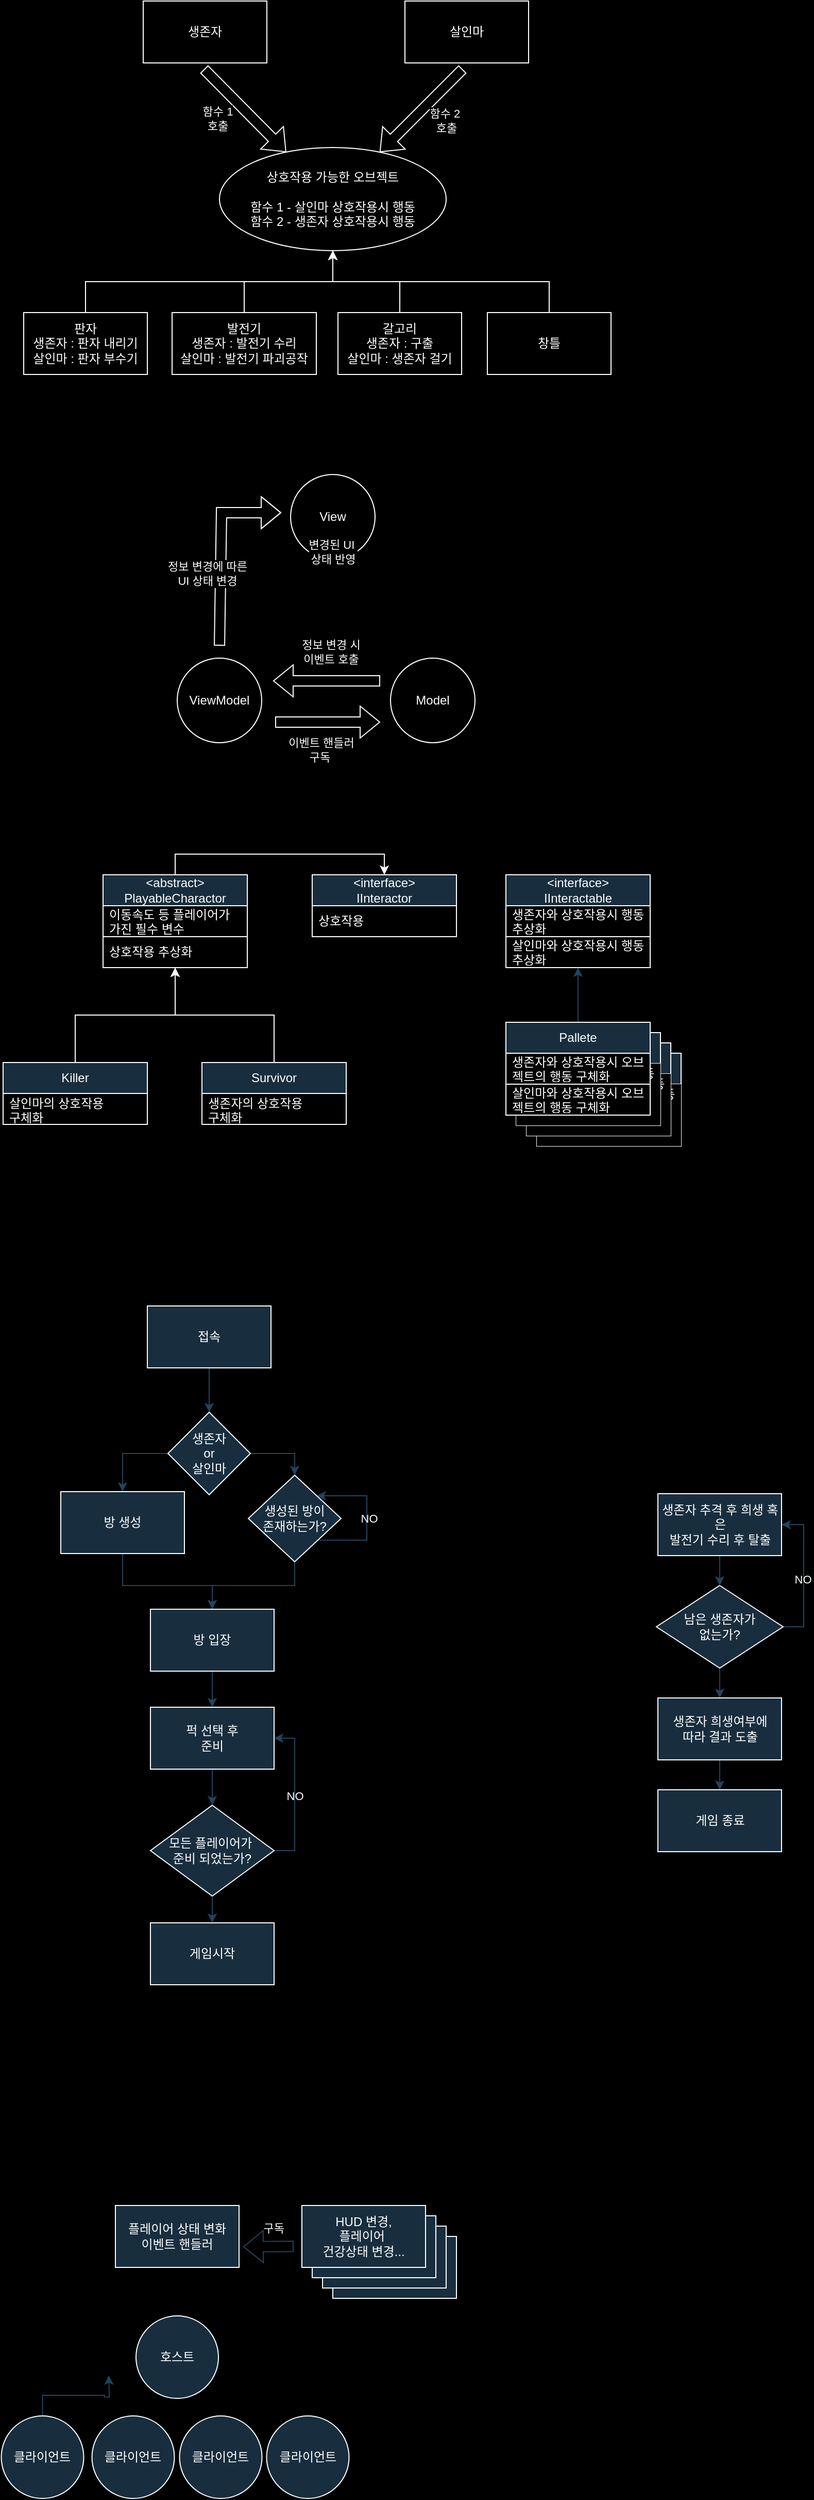 <mxfile version="24.7.6">
  <diagram name="페이지-1" id="o0APWfUMKUU7ITL8NAqE">
    <mxGraphModel dx="1247" dy="642" grid="0" gridSize="10" guides="1" tooltips="1" connect="1" arrows="1" fold="1" page="0" pageScale="1" pageWidth="827" pageHeight="1169" background="#000000" math="0" shadow="0">
      <root>
        <mxCell id="0" />
        <mxCell id="1" parent="0" />
        <mxCell id="HwlPlYfOWSaUj1gYbrh8-1" value="상호작용 가능한&amp;nbsp;&lt;span style=&quot;background-color: initial;&quot;&gt;오브젝트&lt;/span&gt;&lt;div&gt;&lt;br&gt;&lt;div&gt;함수 1 - 살인마 상호작용시 행동&lt;/div&gt;&lt;div&gt;함수 2 - 생존자 상호작용시 행동&lt;/div&gt;&lt;/div&gt;" style="ellipse;whiteSpace=wrap;html=1;labelBackgroundColor=none;fillColor=#000000;strokeColor=#FFFFFF;fontColor=#FFFFFF;" vertex="1" parent="1">
          <mxGeometry x="250" y="240" width="220" height="100" as="geometry" />
        </mxCell>
        <mxCell id="HwlPlYfOWSaUj1gYbrh8-10" style="edgeStyle=orthogonalEdgeStyle;rounded=0;orthogonalLoop=1;jettySize=auto;html=1;exitX=0.5;exitY=0;exitDx=0;exitDy=0;labelBackgroundColor=none;strokeColor=#FFFFFF;fontColor=default;" edge="1" parent="1" source="HwlPlYfOWSaUj1gYbrh8-2" target="HwlPlYfOWSaUj1gYbrh8-1">
          <mxGeometry relative="1" as="geometry" />
        </mxCell>
        <mxCell id="HwlPlYfOWSaUj1gYbrh8-2" value="판자&lt;div&gt;생존자 : 판자 내리기&lt;/div&gt;&lt;div&gt;살인마 : 판자 부수기&lt;/div&gt;" style="rounded=0;whiteSpace=wrap;html=1;labelBackgroundColor=none;fillColor=#000000;strokeColor=#FFFFFF;fontColor=#FFFFFF;" vertex="1" parent="1">
          <mxGeometry x="60" y="400" width="120" height="60" as="geometry" />
        </mxCell>
        <mxCell id="HwlPlYfOWSaUj1gYbrh8-6" style="edgeStyle=orthogonalEdgeStyle;rounded=0;orthogonalLoop=1;jettySize=auto;html=1;labelBackgroundColor=none;strokeColor=#FFFFFF;fontColor=default;" edge="1" parent="1" source="HwlPlYfOWSaUj1gYbrh8-3" target="HwlPlYfOWSaUj1gYbrh8-1">
          <mxGeometry relative="1" as="geometry" />
        </mxCell>
        <mxCell id="HwlPlYfOWSaUj1gYbrh8-3" value="발전기&lt;div&gt;생존자 : 발전기 수리&lt;/div&gt;&lt;div&gt;살인마 : 발전기 파괴공작&lt;/div&gt;" style="rounded=0;whiteSpace=wrap;html=1;labelBackgroundColor=none;fillColor=#000000;strokeColor=#FFFFFF;fontColor=#FFFFFF;" vertex="1" parent="1">
          <mxGeometry x="204" y="400" width="140" height="60" as="geometry" />
        </mxCell>
        <mxCell id="HwlPlYfOWSaUj1gYbrh8-7" style="edgeStyle=orthogonalEdgeStyle;rounded=0;orthogonalLoop=1;jettySize=auto;html=1;labelBackgroundColor=none;strokeColor=#FFFFFF;fontColor=default;" edge="1" parent="1" source="HwlPlYfOWSaUj1gYbrh8-4" target="HwlPlYfOWSaUj1gYbrh8-1">
          <mxGeometry relative="1" as="geometry" />
        </mxCell>
        <mxCell id="HwlPlYfOWSaUj1gYbrh8-4" value="갈고리&lt;div&gt;생존자 : 구출&lt;/div&gt;&lt;div&gt;살인마 : 생존자 걸기&lt;/div&gt;" style="rounded=0;whiteSpace=wrap;html=1;labelBackgroundColor=none;fillColor=#000000;strokeColor=#FFFFFF;fontColor=#FFFFFF;" vertex="1" parent="1">
          <mxGeometry x="365" y="400" width="120" height="60" as="geometry" />
        </mxCell>
        <mxCell id="HwlPlYfOWSaUj1gYbrh8-11" style="edgeStyle=orthogonalEdgeStyle;rounded=0;orthogonalLoop=1;jettySize=auto;html=1;exitX=0.5;exitY=0;exitDx=0;exitDy=0;labelBackgroundColor=none;strokeColor=#FFFFFF;fontColor=default;" edge="1" parent="1" source="HwlPlYfOWSaUj1gYbrh8-5" target="HwlPlYfOWSaUj1gYbrh8-1">
          <mxGeometry relative="1" as="geometry" />
        </mxCell>
        <mxCell id="HwlPlYfOWSaUj1gYbrh8-5" value="창틀" style="rounded=0;whiteSpace=wrap;html=1;labelBackgroundColor=none;fillColor=#000000;strokeColor=#FFFFFF;fontColor=#FFFFFF;" vertex="1" parent="1">
          <mxGeometry x="510" y="400" width="120" height="60" as="geometry" />
        </mxCell>
        <mxCell id="HwlPlYfOWSaUj1gYbrh8-13" value="생존자" style="rounded=0;whiteSpace=wrap;html=1;labelBackgroundColor=none;fillColor=#000000;strokeColor=#FFFFFF;fontColor=#FFFFFF;" vertex="1" parent="1">
          <mxGeometry x="176" y="98" width="120" height="60" as="geometry" />
        </mxCell>
        <mxCell id="HwlPlYfOWSaUj1gYbrh8-15" value="" style="shape=flexArrow;endArrow=classic;html=1;rounded=0;strokeWidth=1;endSize=6;startSize=16;sourcePerimeterSpacing=0;labelBackgroundColor=none;strokeColor=#FFFFFF;fontColor=default;" edge="1" parent="1" target="HwlPlYfOWSaUj1gYbrh8-1">
          <mxGeometry width="50" height="50" relative="1" as="geometry">
            <mxPoint x="235" y="164" as="sourcePoint" />
            <mxPoint x="359.76" y="230" as="targetPoint" />
          </mxGeometry>
        </mxCell>
        <mxCell id="HwlPlYfOWSaUj1gYbrh8-16" value="함수 1&lt;div&gt;호출&lt;/div&gt;" style="edgeLabel;html=1;align=center;verticalAlign=middle;resizable=0;points=[];labelBackgroundColor=#000000;fontColor=#FFFFFF;" vertex="1" connectable="0" parent="HwlPlYfOWSaUj1gYbrh8-15">
          <mxGeometry x="-0.367" y="4" relative="1" as="geometry">
            <mxPoint x="-15" y="25" as="offset" />
          </mxGeometry>
        </mxCell>
        <mxCell id="HwlPlYfOWSaUj1gYbrh8-18" value="살인마" style="rounded=0;whiteSpace=wrap;html=1;labelBackgroundColor=none;fillColor=#000000;strokeColor=#FFFFFF;fontColor=#FFFFFF;" vertex="1" parent="1">
          <mxGeometry x="430" y="98" width="120" height="60" as="geometry" />
        </mxCell>
        <mxCell id="HwlPlYfOWSaUj1gYbrh8-19" value="" style="shape=flexArrow;endArrow=classic;html=1;rounded=0;strokeWidth=1;endSize=6;startSize=16;sourcePerimeterSpacing=0;labelBackgroundColor=none;strokeColor=#FFFFFF;fontColor=default;" edge="1" parent="1" target="HwlPlYfOWSaUj1gYbrh8-1">
          <mxGeometry width="50" height="50" relative="1" as="geometry">
            <mxPoint x="486" y="164" as="sourcePoint" />
            <mxPoint x="362" y="229" as="targetPoint" />
          </mxGeometry>
        </mxCell>
        <mxCell id="HwlPlYfOWSaUj1gYbrh8-20" value="함수 2&amp;nbsp;&lt;div&gt;호출&lt;/div&gt;" style="edgeLabel;html=1;align=center;verticalAlign=middle;resizable=0;points=[];labelBackgroundColor=#000000;fontColor=#FFFFFF;" vertex="1" connectable="0" parent="HwlPlYfOWSaUj1gYbrh8-19">
          <mxGeometry x="-0.367" y="4" relative="1" as="geometry">
            <mxPoint x="6" y="21" as="offset" />
          </mxGeometry>
        </mxCell>
        <mxCell id="HwlPlYfOWSaUj1gYbrh8-21" value="Model" style="ellipse;whiteSpace=wrap;html=1;aspect=fixed;strokeColor=#FFFFFF;fontColor=#FFFFFF;fillColor=#000000;" vertex="1" parent="1">
          <mxGeometry x="416" y="735" width="82" height="82" as="geometry" />
        </mxCell>
        <mxCell id="HwlPlYfOWSaUj1gYbrh8-22" value="View" style="ellipse;whiteSpace=wrap;html=1;aspect=fixed;strokeColor=#FFFFFF;fontColor=#FFFFFF;fillColor=#000000;" vertex="1" parent="1">
          <mxGeometry x="319" y="557" width="82" height="82" as="geometry" />
        </mxCell>
        <mxCell id="HwlPlYfOWSaUj1gYbrh8-27" value="" style="shape=flexArrow;endArrow=classic;html=1;rounded=0;strokeColor=#FFFFFF;strokeWidth=1;fontSize=16;spacing=11;spacingRight=5;" edge="1" parent="1">
          <mxGeometry width="50" height="50" relative="1" as="geometry">
            <mxPoint x="250" y="723" as="sourcePoint" />
            <mxPoint x="310" y="594" as="targetPoint" />
            <Array as="points">
              <mxPoint x="252" y="594" />
            </Array>
          </mxGeometry>
        </mxCell>
        <mxCell id="HwlPlYfOWSaUj1gYbrh8-29" value="정보 변경 시&lt;div&gt;이벤트 호출&lt;/div&gt;" style="edgeLabel;html=1;align=center;verticalAlign=middle;resizable=0;points=[];labelBackgroundColor=#000000;fontColor=#FFFFFF;" vertex="1" connectable="0" parent="1">
          <mxGeometry x="386.003" y="611.004" as="geometry">
            <mxPoint x="-28" y="118" as="offset" />
          </mxGeometry>
        </mxCell>
        <mxCell id="HwlPlYfOWSaUj1gYbrh8-26" value="&lt;div&gt;&amp;nbsp;이벤트 핸들러&lt;div&gt;구독&lt;/div&gt;&lt;/div&gt;" style="edgeLabel;html=1;align=center;verticalAlign=middle;resizable=0;points=[];labelBackgroundColor=#000000;fontColor=#FFFFFF;" vertex="1" connectable="0" parent="1">
          <mxGeometry x="375.003" y="706.004" as="geometry">
            <mxPoint x="-28" y="118" as="offset" />
          </mxGeometry>
        </mxCell>
        <mxCell id="HwlPlYfOWSaUj1gYbrh8-31" value="정보 변경에 따른&lt;div&gt;UI 상태 변경&lt;/div&gt;" style="edgeLabel;html=1;align=center;verticalAlign=middle;resizable=0;points=[];labelBackgroundColor=#000000;fontColor=#FFFFFF;" vertex="1" connectable="0" parent="1">
          <mxGeometry x="266.003" y="535.004" as="geometry">
            <mxPoint x="-28" y="118" as="offset" />
          </mxGeometry>
        </mxCell>
        <mxCell id="HwlPlYfOWSaUj1gYbrh8-32" value="변경된 UI&amp;nbsp;&lt;div&gt;상태 반영&lt;/div&gt;" style="edgeLabel;html=1;align=center;verticalAlign=middle;resizable=0;points=[];labelBackgroundColor=#000000;fontColor=#FFFFFF;" vertex="1" connectable="0" parent="1">
          <mxGeometry x="388.003" y="514.004" as="geometry">
            <mxPoint x="-28" y="118" as="offset" />
          </mxGeometry>
        </mxCell>
        <mxCell id="HwlPlYfOWSaUj1gYbrh8-33" value="" style="shape=flexArrow;endArrow=classic;html=1;rounded=0;strokeColor=#FFFFFF;" edge="1" parent="1">
          <mxGeometry width="50" height="50" relative="1" as="geometry">
            <mxPoint x="406" y="757" as="sourcePoint" />
            <mxPoint x="302" y="757" as="targetPoint" />
          </mxGeometry>
        </mxCell>
        <mxCell id="HwlPlYfOWSaUj1gYbrh8-23" value="ViewModel" style="ellipse;whiteSpace=wrap;html=1;aspect=fixed;strokeColor=#FFFFFF;fontColor=#FFFFFF;fillColor=#000000;" vertex="1" parent="1">
          <mxGeometry x="209" y="735" width="82" height="82" as="geometry" />
        </mxCell>
        <mxCell id="HwlPlYfOWSaUj1gYbrh8-35" value="" style="shape=flexArrow;endArrow=classic;html=1;rounded=0;strokeColor=#FFFFFF;" edge="1" parent="1">
          <mxGeometry width="50" height="50" relative="1" as="geometry">
            <mxPoint x="304" y="797" as="sourcePoint" />
            <mxPoint x="406" y="797" as="targetPoint" />
          </mxGeometry>
        </mxCell>
        <mxCell id="HwlPlYfOWSaUj1gYbrh8-36" value="&amp;lt;interface&amp;gt;&lt;div&gt;IInteractor&lt;/div&gt;" style="swimlane;fontStyle=0;childLayout=stackLayout;horizontal=1;startSize=30;horizontalStack=0;resizeParent=1;resizeParentMax=0;resizeLast=0;collapsible=1;marginBottom=0;whiteSpace=wrap;html=1;strokeColor=#FFFFFF;fontColor=#FFFFFF;fillColor=#182E3E;" vertex="1" parent="1">
          <mxGeometry x="340" y="945" width="140" height="60" as="geometry" />
        </mxCell>
        <mxCell id="HwlPlYfOWSaUj1gYbrh8-37" value="상호작용" style="text;strokeColor=none;fillColor=none;align=left;verticalAlign=middle;spacingLeft=4;spacingRight=4;overflow=hidden;points=[[0,0.5],[1,0.5]];portConstraint=eastwest;rotatable=0;whiteSpace=wrap;html=1;fontColor=#FFFFFF;" vertex="1" parent="HwlPlYfOWSaUj1gYbrh8-36">
          <mxGeometry y="30" width="140" height="30" as="geometry" />
        </mxCell>
        <mxCell id="HwlPlYfOWSaUj1gYbrh8-54" style="edgeStyle=orthogonalEdgeStyle;rounded=0;orthogonalLoop=1;jettySize=auto;html=1;exitX=0.5;exitY=0;exitDx=0;exitDy=0;entryX=0.5;entryY=0;entryDx=0;entryDy=0;strokeColor=#FFFFFF;" edge="1" parent="1" source="HwlPlYfOWSaUj1gYbrh8-40" target="HwlPlYfOWSaUj1gYbrh8-36">
          <mxGeometry relative="1" as="geometry" />
        </mxCell>
        <mxCell id="HwlPlYfOWSaUj1gYbrh8-40" value="&amp;lt;abstract&amp;gt;&lt;div&gt;PlayableCharactor&lt;/div&gt;" style="swimlane;fontStyle=0;childLayout=stackLayout;horizontal=1;startSize=30;horizontalStack=0;resizeParent=1;resizeParentMax=0;resizeLast=0;collapsible=1;marginBottom=0;whiteSpace=wrap;html=1;strokeColor=#FFFFFF;fontColor=#FFFFFF;fillColor=#182E3E;" vertex="1" parent="1">
          <mxGeometry x="137" y="945" width="140" height="90" as="geometry" />
        </mxCell>
        <mxCell id="HwlPlYfOWSaUj1gYbrh8-41" value="이동속도 등 플레이어가 가진 필수 변수" style="text;strokeColor=#FFFFFF;fillColor=none;align=left;verticalAlign=bottom;spacingLeft=4;spacingRight=4;overflow=hidden;points=[[0,0.5],[1,0.5]];portConstraint=eastwest;rotatable=0;whiteSpace=wrap;html=1;fontColor=#FFFFFF;" vertex="1" parent="HwlPlYfOWSaUj1gYbrh8-40">
          <mxGeometry y="30" width="140" height="30" as="geometry" />
        </mxCell>
        <mxCell id="HwlPlYfOWSaUj1gYbrh8-52" value="상호작용 추상화" style="text;strokeColor=none;fillColor=none;align=left;verticalAlign=middle;spacingLeft=4;spacingRight=4;overflow=hidden;points=[[0,0.5],[1,0.5]];portConstraint=eastwest;rotatable=0;whiteSpace=wrap;html=1;fontColor=#FFFFFF;" vertex="1" parent="HwlPlYfOWSaUj1gYbrh8-40">
          <mxGeometry y="60" width="140" height="30" as="geometry" />
        </mxCell>
        <mxCell id="HwlPlYfOWSaUj1gYbrh8-56" style="edgeStyle=orthogonalEdgeStyle;rounded=0;orthogonalLoop=1;jettySize=auto;html=1;strokeColor=#FFFFFF;" edge="1" parent="1" source="HwlPlYfOWSaUj1gYbrh8-44" target="HwlPlYfOWSaUj1gYbrh8-40">
          <mxGeometry relative="1" as="geometry" />
        </mxCell>
        <mxCell id="HwlPlYfOWSaUj1gYbrh8-44" value="Killer" style="swimlane;fontStyle=0;childLayout=stackLayout;horizontal=1;startSize=30;horizontalStack=0;resizeParent=1;resizeParentMax=0;resizeLast=0;collapsible=1;marginBottom=0;whiteSpace=wrap;html=1;strokeColor=#FFFFFF;fontColor=#FFFFFF;fillColor=#182E3E;" vertex="1" parent="1">
          <mxGeometry x="40" y="1127" width="140" height="60" as="geometry" />
        </mxCell>
        <mxCell id="HwlPlYfOWSaUj1gYbrh8-45" value="살인마의 상호작용&amp;nbsp;&lt;div&gt;구체화&lt;/div&gt;" style="text;strokeColor=none;fillColor=none;align=left;verticalAlign=middle;spacingLeft=4;spacingRight=4;overflow=hidden;points=[[0,0.5],[1,0.5]];portConstraint=eastwest;rotatable=0;whiteSpace=wrap;html=1;fontColor=#FFFFFF;" vertex="1" parent="HwlPlYfOWSaUj1gYbrh8-44">
          <mxGeometry y="30" width="140" height="30" as="geometry" />
        </mxCell>
        <mxCell id="HwlPlYfOWSaUj1gYbrh8-57" style="edgeStyle=orthogonalEdgeStyle;rounded=0;orthogonalLoop=1;jettySize=auto;html=1;strokeColor=#FFFFFF;" edge="1" parent="1" source="HwlPlYfOWSaUj1gYbrh8-48" target="HwlPlYfOWSaUj1gYbrh8-40">
          <mxGeometry relative="1" as="geometry" />
        </mxCell>
        <mxCell id="HwlPlYfOWSaUj1gYbrh8-48" value="Survivor" style="swimlane;fontStyle=0;childLayout=stackLayout;horizontal=1;startSize=30;horizontalStack=0;resizeParent=1;resizeParentMax=0;resizeLast=0;collapsible=1;marginBottom=0;whiteSpace=wrap;html=1;strokeColor=#FFFFFF;fontColor=#FFFFFF;fillColor=#182E3E;" vertex="1" parent="1">
          <mxGeometry x="233" y="1127" width="140" height="60" as="geometry" />
        </mxCell>
        <mxCell id="HwlPlYfOWSaUj1gYbrh8-49" value="생존자의 상호작용&lt;div&gt;구체화&lt;/div&gt;" style="text;strokeColor=none;fillColor=none;align=left;verticalAlign=middle;spacingLeft=4;spacingRight=4;overflow=hidden;points=[[0,0.5],[1,0.5]];portConstraint=eastwest;rotatable=0;whiteSpace=wrap;html=1;fontColor=#FFFFFF;" vertex="1" parent="HwlPlYfOWSaUj1gYbrh8-48">
          <mxGeometry y="30" width="140" height="30" as="geometry" />
        </mxCell>
        <mxCell id="HwlPlYfOWSaUj1gYbrh8-58" value="&amp;lt;interface&amp;gt;&lt;div&gt;IInteractable&lt;/div&gt;" style="swimlane;fontStyle=0;childLayout=stackLayout;horizontal=1;startSize=30;horizontalStack=0;resizeParent=1;resizeParentMax=0;resizeLast=0;collapsible=1;marginBottom=0;whiteSpace=wrap;html=1;strokeColor=#FFFFFF;fontColor=#FFFFFF;fillColor=#182E3E;" vertex="1" parent="1">
          <mxGeometry x="528" y="945" width="140" height="90" as="geometry" />
        </mxCell>
        <mxCell id="HwlPlYfOWSaUj1gYbrh8-59" value="생존자와 상호작용시 행동 추상화" style="text;strokeColor=#FFFFFF;fillColor=none;align=left;verticalAlign=bottom;spacingLeft=4;spacingRight=4;overflow=hidden;points=[[0,0.5],[1,0.5]];portConstraint=eastwest;rotatable=0;whiteSpace=wrap;html=1;fontColor=#FFFFFF;" vertex="1" parent="HwlPlYfOWSaUj1gYbrh8-58">
          <mxGeometry y="30" width="140" height="30" as="geometry" />
        </mxCell>
        <mxCell id="HwlPlYfOWSaUj1gYbrh8-61" value="살인마와 상호작용시 행동 추상화" style="text;strokeColor=#FFFFFF;fillColor=none;align=left;verticalAlign=bottom;spacingLeft=4;spacingRight=4;overflow=hidden;points=[[0,0.5],[1,0.5]];portConstraint=eastwest;rotatable=0;whiteSpace=wrap;html=1;fontColor=#FFFFFF;" vertex="1" parent="HwlPlYfOWSaUj1gYbrh8-58">
          <mxGeometry y="60" width="140" height="30" as="geometry" />
        </mxCell>
        <mxCell id="HwlPlYfOWSaUj1gYbrh8-65" style="edgeStyle=orthogonalEdgeStyle;rounded=0;orthogonalLoop=1;jettySize=auto;html=1;strokeColor=#23445D;" edge="1" parent="1" source="HwlPlYfOWSaUj1gYbrh8-62" target="HwlPlYfOWSaUj1gYbrh8-58">
          <mxGeometry relative="1" as="geometry" />
        </mxCell>
        <mxCell id="HwlPlYfOWSaUj1gYbrh8-87" value="Pallete" style="swimlane;fontStyle=0;childLayout=stackLayout;horizontal=1;startSize=30;horizontalStack=0;resizeParent=1;resizeParentMax=0;resizeLast=0;collapsible=1;marginBottom=0;whiteSpace=wrap;html=1;strokeColor=#FFFFFF;fontColor=#FFFFFF;fillColor=#182E3E;" vertex="1" parent="1">
          <mxGeometry x="558" y="1118" width="140" height="90" as="geometry" />
        </mxCell>
        <mxCell id="HwlPlYfOWSaUj1gYbrh8-88" value="생존자와 상호작용시 행동 구체화" style="text;strokeColor=none;fillColor=#000000;align=left;verticalAlign=middle;spacingLeft=4;spacingRight=4;overflow=hidden;points=[[0,0.5],[1,0.5]];portConstraint=eastwest;rotatable=0;whiteSpace=wrap;html=1;fontColor=#FFFFFF;" vertex="1" parent="HwlPlYfOWSaUj1gYbrh8-87">
          <mxGeometry y="30" width="140" height="30" as="geometry" />
        </mxCell>
        <mxCell id="HwlPlYfOWSaUj1gYbrh8-89" value="" style="text;strokeColor=none;fillColor=#000000;align=left;verticalAlign=middle;spacingLeft=4;spacingRight=4;overflow=hidden;points=[[0,0.5],[1,0.5]];portConstraint=eastwest;rotatable=0;whiteSpace=wrap;html=1;fontColor=#FFFFFF;" vertex="1" parent="HwlPlYfOWSaUj1gYbrh8-87">
          <mxGeometry y="60" width="140" height="30" as="geometry" />
        </mxCell>
        <mxCell id="HwlPlYfOWSaUj1gYbrh8-84" value="Pallete" style="swimlane;fontStyle=0;childLayout=stackLayout;horizontal=1;startSize=30;horizontalStack=0;resizeParent=1;resizeParentMax=0;resizeLast=0;collapsible=1;marginBottom=0;whiteSpace=wrap;html=1;strokeColor=#FFFFFF;fontColor=#FFFFFF;fillColor=#182E3E;" vertex="1" parent="1">
          <mxGeometry x="548" y="1108" width="140" height="90" as="geometry" />
        </mxCell>
        <mxCell id="HwlPlYfOWSaUj1gYbrh8-85" value="생존자와 상호작용시 행동 구체화" style="text;strokeColor=none;fillColor=#000000;align=left;verticalAlign=middle;spacingLeft=4;spacingRight=4;overflow=hidden;points=[[0,0.5],[1,0.5]];portConstraint=eastwest;rotatable=0;whiteSpace=wrap;html=1;fontColor=#FFFFFF;" vertex="1" parent="HwlPlYfOWSaUj1gYbrh8-84">
          <mxGeometry y="30" width="140" height="30" as="geometry" />
        </mxCell>
        <mxCell id="HwlPlYfOWSaUj1gYbrh8-86" value="" style="text;strokeColor=none;fillColor=#000000;align=left;verticalAlign=middle;spacingLeft=4;spacingRight=4;overflow=hidden;points=[[0,0.5],[1,0.5]];portConstraint=eastwest;rotatable=0;whiteSpace=wrap;html=1;fontColor=#FFFFFF;" vertex="1" parent="HwlPlYfOWSaUj1gYbrh8-84">
          <mxGeometry y="60" width="140" height="30" as="geometry" />
        </mxCell>
        <mxCell id="HwlPlYfOWSaUj1gYbrh8-81" value="Pallete" style="swimlane;fontStyle=0;childLayout=stackLayout;horizontal=1;startSize=30;horizontalStack=0;resizeParent=1;resizeParentMax=0;resizeLast=0;collapsible=1;marginBottom=0;whiteSpace=wrap;html=1;strokeColor=#FFFFFF;fontColor=#FFFFFF;fillColor=#182E3E;" vertex="1" parent="1">
          <mxGeometry x="538" y="1098" width="140" height="90" as="geometry" />
        </mxCell>
        <mxCell id="HwlPlYfOWSaUj1gYbrh8-82" value="생존자와 상호작용시 행동 구체화" style="text;strokeColor=none;fillColor=#000000;align=left;verticalAlign=middle;spacingLeft=4;spacingRight=4;overflow=hidden;points=[[0,0.5],[1,0.5]];portConstraint=eastwest;rotatable=0;whiteSpace=wrap;html=1;fontColor=#FFFFFF;" vertex="1" parent="HwlPlYfOWSaUj1gYbrh8-81">
          <mxGeometry y="30" width="140" height="30" as="geometry" />
        </mxCell>
        <mxCell id="HwlPlYfOWSaUj1gYbrh8-83" value="" style="text;strokeColor=none;fillColor=#000000;align=left;verticalAlign=middle;spacingLeft=4;spacingRight=4;overflow=hidden;points=[[0,0.5],[1,0.5]];portConstraint=eastwest;rotatable=0;whiteSpace=wrap;html=1;fontColor=#FFFFFF;" vertex="1" parent="HwlPlYfOWSaUj1gYbrh8-81">
          <mxGeometry y="60" width="140" height="30" as="geometry" />
        </mxCell>
        <mxCell id="HwlPlYfOWSaUj1gYbrh8-62" value="Pallete" style="swimlane;fontStyle=0;childLayout=stackLayout;horizontal=1;startSize=30;horizontalStack=0;resizeParent=1;resizeParentMax=0;resizeLast=0;collapsible=1;marginBottom=0;whiteSpace=wrap;html=1;strokeColor=#FFFFFF;fontColor=#FFFFFF;fillColor=#182E3E;" vertex="1" parent="1">
          <mxGeometry x="528" y="1088" width="140" height="90" as="geometry" />
        </mxCell>
        <mxCell id="HwlPlYfOWSaUj1gYbrh8-63" value="생존자와 상호작용시 오브젝트의 행동 구체화" style="text;strokeColor=#FFFFFF;fillColor=#000000;align=left;verticalAlign=bottom;spacingLeft=4;spacingRight=4;overflow=hidden;points=[[0,0.5],[1,0.5]];portConstraint=eastwest;rotatable=0;whiteSpace=wrap;html=1;fontColor=#FFFFFF;" vertex="1" parent="HwlPlYfOWSaUj1gYbrh8-62">
          <mxGeometry y="30" width="140" height="30" as="geometry" />
        </mxCell>
        <mxCell id="HwlPlYfOWSaUj1gYbrh8-64" value="살인마와 상호작용시 오브젝트의 행동 구체화" style="text;strokeColor=#FFFFFF;fillColor=#000000;align=left;verticalAlign=bottom;spacingLeft=4;spacingRight=4;overflow=hidden;points=[[0,0.5],[1,0.5]];portConstraint=eastwest;rotatable=0;whiteSpace=wrap;html=1;fontColor=#FFFFFF;" vertex="1" parent="HwlPlYfOWSaUj1gYbrh8-62">
          <mxGeometry y="60" width="140" height="30" as="geometry" />
        </mxCell>
        <mxCell id="HwlPlYfOWSaUj1gYbrh8-92" style="edgeStyle=orthogonalEdgeStyle;rounded=0;orthogonalLoop=1;jettySize=auto;html=1;strokeColor=#23445D;" edge="1" parent="1" source="HwlPlYfOWSaUj1gYbrh8-90" target="HwlPlYfOWSaUj1gYbrh8-91">
          <mxGeometry relative="1" as="geometry" />
        </mxCell>
        <mxCell id="HwlPlYfOWSaUj1gYbrh8-90" value="접속" style="rounded=0;whiteSpace=wrap;html=1;strokeColor=#FFFFFF;fontColor=#FFFFFF;fillColor=#182E3E;" vertex="1" parent="1">
          <mxGeometry x="180" y="1363" width="120" height="60" as="geometry" />
        </mxCell>
        <mxCell id="HwlPlYfOWSaUj1gYbrh8-96" style="edgeStyle=orthogonalEdgeStyle;rounded=0;orthogonalLoop=1;jettySize=auto;html=1;exitX=1;exitY=0.5;exitDx=0;exitDy=0;strokeColor=#23445D;" edge="1" parent="1" source="HwlPlYfOWSaUj1gYbrh8-91" target="HwlPlYfOWSaUj1gYbrh8-94">
          <mxGeometry relative="1" as="geometry" />
        </mxCell>
        <mxCell id="HwlPlYfOWSaUj1gYbrh8-121" style="edgeStyle=orthogonalEdgeStyle;rounded=0;orthogonalLoop=1;jettySize=auto;html=1;exitX=0;exitY=0.5;exitDx=0;exitDy=0;strokeColor=#23445D;" edge="1" parent="1" source="HwlPlYfOWSaUj1gYbrh8-91" target="HwlPlYfOWSaUj1gYbrh8-100">
          <mxGeometry relative="1" as="geometry" />
        </mxCell>
        <mxCell id="HwlPlYfOWSaUj1gYbrh8-91" value="생존자&lt;div&gt;or&lt;/div&gt;&lt;div&gt;살인마&lt;/div&gt;" style="rhombus;whiteSpace=wrap;html=1;strokeColor=#FFFFFF;fontColor=#FFFFFF;fillColor=#182E3E;" vertex="1" parent="1">
          <mxGeometry x="200" y="1466" width="80" height="80" as="geometry" />
        </mxCell>
        <mxCell id="HwlPlYfOWSaUj1gYbrh8-105" style="edgeStyle=orthogonalEdgeStyle;rounded=0;orthogonalLoop=1;jettySize=auto;html=1;strokeColor=#23445D;" edge="1" parent="1" source="HwlPlYfOWSaUj1gYbrh8-94" target="HwlPlYfOWSaUj1gYbrh8-102">
          <mxGeometry relative="1" as="geometry" />
        </mxCell>
        <mxCell id="HwlPlYfOWSaUj1gYbrh8-107" style="edgeStyle=orthogonalEdgeStyle;rounded=0;orthogonalLoop=1;jettySize=auto;html=1;exitX=1;exitY=1;exitDx=0;exitDy=0;strokeColor=#23445D;" edge="1" parent="1" source="HwlPlYfOWSaUj1gYbrh8-94" target="HwlPlYfOWSaUj1gYbrh8-94">
          <mxGeometry relative="1" as="geometry">
            <mxPoint x="375" y="1547" as="targetPoint" />
            <Array as="points">
              <mxPoint x="393" y="1590" />
              <mxPoint x="393" y="1547" />
            </Array>
          </mxGeometry>
        </mxCell>
        <mxCell id="HwlPlYfOWSaUj1gYbrh8-108" value="NO" style="edgeLabel;html=1;align=center;verticalAlign=middle;resizable=0;points=[];strokeColor=#FFFFFF;fontColor=#FFFFFF;fillColor=#182E3E;labelBackgroundColor=none;" vertex="1" connectable="0" parent="HwlPlYfOWSaUj1gYbrh8-107">
          <mxGeometry x="0.077" relative="1" as="geometry">
            <mxPoint x="2" y="6" as="offset" />
          </mxGeometry>
        </mxCell>
        <mxCell id="HwlPlYfOWSaUj1gYbrh8-94" value="생성된 방이&lt;div&gt;존재하는가?&lt;/div&gt;" style="rhombus;whiteSpace=wrap;html=1;strokeColor=#FFFFFF;fontColor=#FFFFFF;fillColor=#182E3E;" vertex="1" parent="1">
          <mxGeometry x="278" y="1527" width="90" height="84" as="geometry" />
        </mxCell>
        <mxCell id="HwlPlYfOWSaUj1gYbrh8-106" style="edgeStyle=orthogonalEdgeStyle;rounded=0;orthogonalLoop=1;jettySize=auto;html=1;strokeColor=#23445D;" edge="1" parent="1" source="HwlPlYfOWSaUj1gYbrh8-100" target="HwlPlYfOWSaUj1gYbrh8-102">
          <mxGeometry relative="1" as="geometry">
            <Array as="points">
              <mxPoint x="156" y="1634" />
              <mxPoint x="243" y="1634" />
            </Array>
          </mxGeometry>
        </mxCell>
        <mxCell id="HwlPlYfOWSaUj1gYbrh8-100" value="방 생성" style="rounded=0;whiteSpace=wrap;html=1;strokeColor=#FFFFFF;fontColor=#FFFFFF;fillColor=#182E3E;" vertex="1" parent="1">
          <mxGeometry x="96" y="1543" width="120" height="60" as="geometry" />
        </mxCell>
        <mxCell id="HwlPlYfOWSaUj1gYbrh8-112" style="edgeStyle=orthogonalEdgeStyle;rounded=0;orthogonalLoop=1;jettySize=auto;html=1;strokeColor=#23445D;" edge="1" parent="1" source="HwlPlYfOWSaUj1gYbrh8-102" target="HwlPlYfOWSaUj1gYbrh8-110">
          <mxGeometry relative="1" as="geometry" />
        </mxCell>
        <mxCell id="HwlPlYfOWSaUj1gYbrh8-102" value="방 입장" style="rounded=0;whiteSpace=wrap;html=1;strokeColor=#FFFFFF;fontColor=#FFFFFF;fillColor=#182E3E;" vertex="1" parent="1">
          <mxGeometry x="183" y="1657" width="120" height="60" as="geometry" />
        </mxCell>
        <mxCell id="HwlPlYfOWSaUj1gYbrh8-113" style="edgeStyle=orthogonalEdgeStyle;rounded=0;orthogonalLoop=1;jettySize=auto;html=1;strokeColor=#23445D;" edge="1" parent="1" source="HwlPlYfOWSaUj1gYbrh8-110" target="HwlPlYfOWSaUj1gYbrh8-111">
          <mxGeometry relative="1" as="geometry" />
        </mxCell>
        <mxCell id="HwlPlYfOWSaUj1gYbrh8-110" value="퍽 선택 후&lt;div&gt;준비&lt;/div&gt;" style="rounded=0;whiteSpace=wrap;html=1;strokeColor=#FFFFFF;fontColor=#FFFFFF;fillColor=#182E3E;" vertex="1" parent="1">
          <mxGeometry x="183" y="1752" width="120" height="60" as="geometry" />
        </mxCell>
        <mxCell id="HwlPlYfOWSaUj1gYbrh8-116" style="edgeStyle=orthogonalEdgeStyle;rounded=0;orthogonalLoop=1;jettySize=auto;html=1;exitX=1;exitY=0.5;exitDx=0;exitDy=0;entryX=1;entryY=0.5;entryDx=0;entryDy=0;strokeColor=#23445D;" edge="1" parent="1" source="HwlPlYfOWSaUj1gYbrh8-111" target="HwlPlYfOWSaUj1gYbrh8-110">
          <mxGeometry relative="1" as="geometry" />
        </mxCell>
        <mxCell id="HwlPlYfOWSaUj1gYbrh8-117" value="" style="edgeLabel;html=1;align=center;verticalAlign=middle;resizable=0;points=[];strokeColor=#FFFFFF;fontColor=#FFFFFF;fillColor=#182E3E;" vertex="1" connectable="0" parent="HwlPlYfOWSaUj1gYbrh8-116">
          <mxGeometry x="-0.172" relative="1" as="geometry">
            <mxPoint as="offset" />
          </mxGeometry>
        </mxCell>
        <mxCell id="HwlPlYfOWSaUj1gYbrh8-120" style="edgeStyle=orthogonalEdgeStyle;rounded=0;orthogonalLoop=1;jettySize=auto;html=1;strokeColor=#23445D;" edge="1" parent="1" source="HwlPlYfOWSaUj1gYbrh8-111" target="HwlPlYfOWSaUj1gYbrh8-119">
          <mxGeometry relative="1" as="geometry" />
        </mxCell>
        <mxCell id="HwlPlYfOWSaUj1gYbrh8-111" value="모든 플레이어가&amp;nbsp;&lt;div&gt;준비 되었는가?&lt;/div&gt;" style="rhombus;whiteSpace=wrap;html=1;strokeColor=#FFFFFF;fontColor=#FFFFFF;fillColor=#182E3E;" vertex="1" parent="1">
          <mxGeometry x="183" y="1847" width="120" height="88" as="geometry" />
        </mxCell>
        <mxCell id="HwlPlYfOWSaUj1gYbrh8-118" value="NO" style="edgeLabel;html=1;align=center;verticalAlign=middle;resizable=0;points=[];strokeColor=#FFFFFF;fontColor=#FFFFFF;fillColor=#182E3E;labelBackgroundColor=none;" vertex="1" connectable="0" parent="1">
          <mxGeometry x="363" y="1655.997" as="geometry">
            <mxPoint x="-40" y="182" as="offset" />
          </mxGeometry>
        </mxCell>
        <mxCell id="HwlPlYfOWSaUj1gYbrh8-119" value="게임시작" style="rounded=0;whiteSpace=wrap;html=1;strokeColor=#FFFFFF;fontColor=#FFFFFF;fillColor=#182E3E;" vertex="1" parent="1">
          <mxGeometry x="183" y="1961" width="120" height="60" as="geometry" />
        </mxCell>
        <mxCell id="HwlPlYfOWSaUj1gYbrh8-129" style="edgeStyle=orthogonalEdgeStyle;rounded=0;orthogonalLoop=1;jettySize=auto;html=1;exitX=1;exitY=0.5;exitDx=0;exitDy=0;entryX=1;entryY=0.5;entryDx=0;entryDy=0;strokeColor=#23445D;" edge="1" parent="1" source="HwlPlYfOWSaUj1gYbrh8-122" target="HwlPlYfOWSaUj1gYbrh8-123">
          <mxGeometry relative="1" as="geometry" />
        </mxCell>
        <mxCell id="HwlPlYfOWSaUj1gYbrh8-130" value="" style="edgeLabel;html=1;align=center;verticalAlign=middle;resizable=0;points=[];strokeColor=#FFFFFF;fontColor=#FFFFFF;fillColor=#182E3E;" vertex="1" connectable="0" parent="HwlPlYfOWSaUj1gYbrh8-129">
          <mxGeometry x="-0.137" relative="1" as="geometry">
            <mxPoint as="offset" />
          </mxGeometry>
        </mxCell>
        <mxCell id="HwlPlYfOWSaUj1gYbrh8-135" style="edgeStyle=orthogonalEdgeStyle;rounded=0;orthogonalLoop=1;jettySize=auto;html=1;strokeColor=#23445D;" edge="1" parent="1" source="HwlPlYfOWSaUj1gYbrh8-122" target="HwlPlYfOWSaUj1gYbrh8-132">
          <mxGeometry relative="1" as="geometry" />
        </mxCell>
        <mxCell id="HwlPlYfOWSaUj1gYbrh8-122" value="남은 생존자가&lt;div&gt;없는가?&lt;/div&gt;" style="rhombus;whiteSpace=wrap;html=1;strokeColor=#FFFFFF;fontColor=#FFFFFF;fillColor=#182E3E;" vertex="1" parent="1">
          <mxGeometry x="674" y="1634" width="123" height="80" as="geometry" />
        </mxCell>
        <mxCell id="HwlPlYfOWSaUj1gYbrh8-127" style="edgeStyle=orthogonalEdgeStyle;rounded=0;orthogonalLoop=1;jettySize=auto;html=1;strokeColor=#23445D;" edge="1" parent="1" source="HwlPlYfOWSaUj1gYbrh8-123" target="HwlPlYfOWSaUj1gYbrh8-122">
          <mxGeometry relative="1" as="geometry" />
        </mxCell>
        <mxCell id="HwlPlYfOWSaUj1gYbrh8-123" value="생존자 추격 후 희생 혹은&lt;div&gt;&lt;span style=&quot;background-color: initial;&quot;&gt;발전기 수리 후 탈출&lt;/span&gt;&lt;/div&gt;" style="whiteSpace=wrap;html=1;fillColor=#182E3E;strokeColor=#FFFFFF;fontColor=#FFFFFF;" vertex="1" parent="1">
          <mxGeometry x="675.5" y="1545" width="120" height="60" as="geometry" />
        </mxCell>
        <mxCell id="HwlPlYfOWSaUj1gYbrh8-131" value="NO" style="edgeLabel;html=1;align=center;verticalAlign=middle;resizable=0;points=[];strokeColor=#FFFFFF;fontColor=#FFFFFF;fillColor=#182E3E;labelBackgroundColor=none;" vertex="1" connectable="0" parent="1">
          <mxGeometry x="816" y="1627.997" as="geometry" />
        </mxCell>
        <mxCell id="HwlPlYfOWSaUj1gYbrh8-134" value="" style="edgeStyle=orthogonalEdgeStyle;rounded=0;orthogonalLoop=1;jettySize=auto;html=1;strokeColor=#23445D;" edge="1" parent="1" source="HwlPlYfOWSaUj1gYbrh8-132" target="HwlPlYfOWSaUj1gYbrh8-133">
          <mxGeometry relative="1" as="geometry" />
        </mxCell>
        <mxCell id="HwlPlYfOWSaUj1gYbrh8-132" value="생존자 희생여부에&lt;div&gt;따라 결과 도출&lt;/div&gt;" style="rounded=0;whiteSpace=wrap;html=1;strokeColor=#FFFFFF;fontColor=#FFFFFF;fillColor=#182E3E;" vertex="1" parent="1">
          <mxGeometry x="675.5" y="1743" width="120" height="60" as="geometry" />
        </mxCell>
        <mxCell id="HwlPlYfOWSaUj1gYbrh8-133" value="게임 종료" style="whiteSpace=wrap;html=1;fillColor=#182E3E;strokeColor=#FFFFFF;fontColor=#FFFFFF;rounded=0;" vertex="1" parent="1">
          <mxGeometry x="675.5" y="1832" width="120" height="60" as="geometry" />
        </mxCell>
        <mxCell id="HwlPlYfOWSaUj1gYbrh8-136" value="플레이어 상태 변화&lt;div&gt;이벤트 핸들러&lt;/div&gt;" style="rounded=0;whiteSpace=wrap;html=1;strokeColor=#FFFFFF;fontColor=#FFFFFF;fillColor=#182E3E;" vertex="1" parent="1">
          <mxGeometry x="149" y="2235" width="120" height="60" as="geometry" />
        </mxCell>
        <mxCell id="HwlPlYfOWSaUj1gYbrh8-140" value="HUD 변경,&lt;div&gt;플레이어&amp;nbsp;&lt;/div&gt;&lt;div&gt;건강상태 변경...&lt;/div&gt;" style="rounded=0;whiteSpace=wrap;html=1;strokeColor=#FFFFFF;fontColor=#FFFFFF;fillColor=#182E3E;" vertex="1" parent="1">
          <mxGeometry x="360" y="2265" width="120" height="60" as="geometry" />
        </mxCell>
        <mxCell id="HwlPlYfOWSaUj1gYbrh8-139" value="HUD 변경,&lt;div&gt;플레이어&amp;nbsp;&lt;/div&gt;&lt;div&gt;건강상태 변경...&lt;/div&gt;" style="rounded=0;whiteSpace=wrap;html=1;strokeColor=#FFFFFF;fontColor=#FFFFFF;fillColor=#182E3E;" vertex="1" parent="1">
          <mxGeometry x="350" y="2255" width="120" height="60" as="geometry" />
        </mxCell>
        <mxCell id="HwlPlYfOWSaUj1gYbrh8-138" value="HUD 변경,&lt;div&gt;플레이어&amp;nbsp;&lt;/div&gt;&lt;div&gt;건강상태 변경...&lt;/div&gt;" style="rounded=0;whiteSpace=wrap;html=1;strokeColor=#FFFFFF;fontColor=#FFFFFF;fillColor=#182E3E;" vertex="1" parent="1">
          <mxGeometry x="340" y="2245" width="120" height="60" as="geometry" />
        </mxCell>
        <mxCell id="HwlPlYfOWSaUj1gYbrh8-137" value="HUD 변경,&lt;div&gt;플레이어&amp;nbsp;&lt;/div&gt;&lt;div&gt;건강상태 변경...&lt;/div&gt;" style="rounded=0;whiteSpace=wrap;html=1;strokeColor=#FFFFFF;fontColor=#FFFFFF;fillColor=#182E3E;" vertex="1" parent="1">
          <mxGeometry x="330" y="2235" width="120" height="60" as="geometry" />
        </mxCell>
        <mxCell id="HwlPlYfOWSaUj1gYbrh8-141" value="구독" style="shape=flexArrow;endArrow=classic;rounded=0;strokeColor=#23445D;labelBackgroundColor=none;fontColor=#FFFFFF;" edge="1" parent="1">
          <mxGeometry x="-0.231" y="-18" width="50" height="50" relative="1" as="geometry">
            <mxPoint x="322" y="2274.57" as="sourcePoint" />
            <mxPoint x="273" y="2275" as="targetPoint" />
            <mxPoint as="offset" />
          </mxGeometry>
        </mxCell>
        <mxCell id="HwlPlYfOWSaUj1gYbrh8-147" style="edgeStyle=orthogonalEdgeStyle;rounded=0;orthogonalLoop=1;jettySize=auto;html=1;exitX=0.5;exitY=0;exitDx=0;exitDy=0;strokeColor=#23445D;" edge="1" parent="1" source="HwlPlYfOWSaUj1gYbrh8-142">
          <mxGeometry relative="1" as="geometry">
            <mxPoint x="142.565" y="2399.739" as="targetPoint" />
          </mxGeometry>
        </mxCell>
        <mxCell id="HwlPlYfOWSaUj1gYbrh8-142" value="클라이언트" style="ellipse;whiteSpace=wrap;html=1;aspect=fixed;strokeColor=#FFFFFF;fontColor=#FFFFFF;fillColor=#182E3E;" vertex="1" parent="1">
          <mxGeometry x="38.25" y="2439" width="80" height="80" as="geometry" />
        </mxCell>
        <mxCell id="HwlPlYfOWSaUj1gYbrh8-143" value="클라이언트" style="ellipse;whiteSpace=wrap;html=1;aspect=fixed;strokeColor=#FFFFFF;fontColor=#FFFFFF;fillColor=#182E3E;" vertex="1" parent="1">
          <mxGeometry x="126.25" y="2439" width="80" height="80" as="geometry" />
        </mxCell>
        <mxCell id="HwlPlYfOWSaUj1gYbrh8-144" value="클라이언트" style="ellipse;whiteSpace=wrap;html=1;aspect=fixed;strokeColor=#FFFFFF;fontColor=#FFFFFF;fillColor=#182E3E;" vertex="1" parent="1">
          <mxGeometry x="211.25" y="2439" width="80" height="80" as="geometry" />
        </mxCell>
        <mxCell id="HwlPlYfOWSaUj1gYbrh8-145" value="호스트" style="ellipse;whiteSpace=wrap;html=1;aspect=fixed;strokeColor=#FFFFFF;fontColor=#FFFFFF;fillColor=#182E3E;" vertex="1" parent="1">
          <mxGeometry x="169" y="2342" width="80" height="80" as="geometry" />
        </mxCell>
        <mxCell id="HwlPlYfOWSaUj1gYbrh8-146" value="클라이언트" style="ellipse;whiteSpace=wrap;html=1;aspect=fixed;strokeColor=#FFFFFF;fontColor=#FFFFFF;fillColor=#182E3E;" vertex="1" parent="1">
          <mxGeometry x="295.75" y="2439" width="80" height="80" as="geometry" />
        </mxCell>
      </root>
    </mxGraphModel>
  </diagram>
</mxfile>
